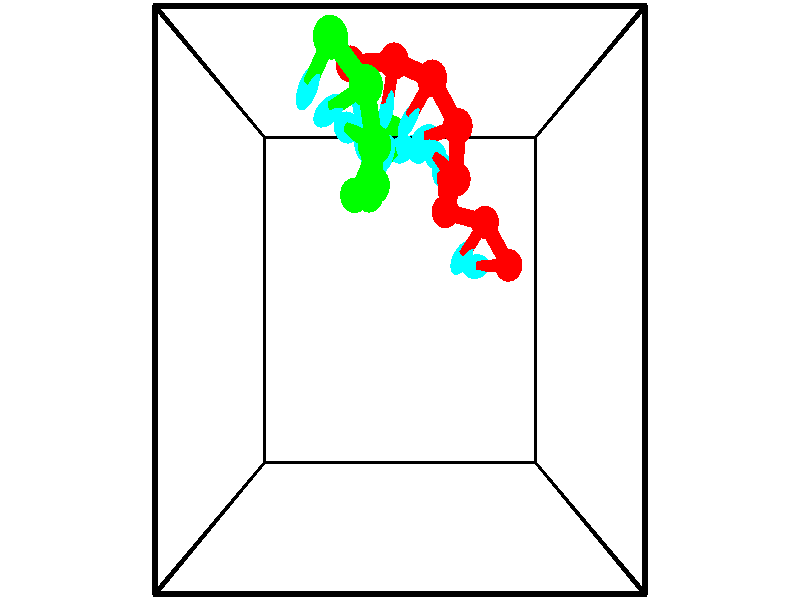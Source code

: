 // switches for output
#declare DRAW_BASES = 1; // possible values are 0, 1; only relevant for DNA ribbons
#declare DRAW_BASES_TYPE = 3; // possible values are 1, 2, 3; only relevant for DNA ribbons
#declare DRAW_FOG = 0; // set to 1 to enable fog

#include "colors.inc"

#include "transforms.inc"
background { rgb <1, 1, 1>}

#default {
   normal{
       ripples 0.25
       frequency 0.20
       turbulence 0.2
       lambda 5
   }
	finish {
		phong 0.1
		phong_size 40.
	}
}

// original window dimensions: 1024x640


// camera settings

camera {
	sky <-0, 1, 0>
	up <-0, 1, 0>
	right 1.6 * <1, 0, 0>
	location <2.5, 2.5, 11.1562>
	look_at <2.5, 2.5, 2.5>
	direction <0, 0, -8.6562>
	angle 67.0682
}


# declare cpy_camera_pos = <2.5, 2.5, 11.1562>;
# if (DRAW_FOG = 1)
fog {
	fog_type 2
	up vnormalize(cpy_camera_pos)
	color rgbt<1,1,1,0.3>
	distance 1e-5
	fog_alt 3e-3
	fog_offset 4
}
# end


// LIGHTS

# declare lum = 6;
global_settings {
	ambient_light rgb lum * <0.05, 0.05, 0.05>
	max_trace_level 15
}# declare cpy_direct_light_amount = 0.25;
light_source
{	1000 * <-1, -1, 1>,
	rgb lum * cpy_direct_light_amount
	parallel
}

light_source
{	1000 * <1, 1, -1>,
	rgb lum * cpy_direct_light_amount
	parallel
}

// strand 0

// nucleotide -1

// particle -1
sphere {
	<4.492637, 3.030493, 0.073540> 0.250000
	pigment { color rgbt <1,0,0,0> }
	no_shadow
}
cylinder {
	<4.179962, 3.031649, -0.175926>,  <3.992357, 3.032342, -0.325606>, 0.100000
	pigment { color rgbt <1,0,0,0> }
	no_shadow
}
cylinder {
	<4.179962, 3.031649, -0.175926>,  <4.492637, 3.030493, 0.073540>, 0.100000
	pigment { color rgbt <1,0,0,0> }
	no_shadow
}

// particle -1
sphere {
	<4.179962, 3.031649, -0.175926> 0.100000
	pigment { color rgbt <1,0,0,0> }
	no_shadow
}
sphere {
	0, 1
	scale<0.080000,0.200000,0.300000>
	matrix <-0.611495, 0.193092, 0.767326,
		0.122642, 0.981176, -0.149171,
		-0.781686, 0.002889, -0.623665,
		3.945456, 3.032516, -0.363026>
	pigment { color rgbt <0,1,1,0> }
	no_shadow
}
cylinder {
	<4.042655, 3.673669, 0.203111>,  <4.492637, 3.030493, 0.073540>, 0.130000
	pigment { color rgbt <1,0,0,0> }
	no_shadow
}

// nucleotide -1

// particle -1
sphere {
	<4.042655, 3.673669, 0.203111> 0.250000
	pigment { color rgbt <1,0,0,0> }
	no_shadow
}
cylinder {
	<3.816349, 3.374277, 0.064728>,  <3.680566, 3.194641, -0.018302>, 0.100000
	pigment { color rgbt <1,0,0,0> }
	no_shadow
}
cylinder {
	<3.816349, 3.374277, 0.064728>,  <4.042655, 3.673669, 0.203111>, 0.100000
	pigment { color rgbt <1,0,0,0> }
	no_shadow
}

// particle -1
sphere {
	<3.816349, 3.374277, 0.064728> 0.100000
	pigment { color rgbt <1,0,0,0> }
	no_shadow
}
sphere {
	0, 1
	scale<0.080000,0.200000,0.300000>
	matrix <-0.681213, 0.187868, 0.707569,
		-0.464608, 0.635988, -0.616164,
		-0.565763, -0.748482, -0.345958,
		3.646620, 3.149732, -0.039060>
	pigment { color rgbt <0,1,1,0> }
	no_shadow
}
cylinder {
	<3.333439, 3.853281, 0.050340>,  <4.042655, 3.673669, 0.203111>, 0.130000
	pigment { color rgbt <1,0,0,0> }
	no_shadow
}

// nucleotide -1

// particle -1
sphere {
	<3.333439, 3.853281, 0.050340> 0.250000
	pigment { color rgbt <1,0,0,0> }
	no_shadow
}
cylinder {
	<3.303612, 4.238205, -0.054270>,  <3.285715, 4.469160, -0.117036>, 0.100000
	pigment { color rgbt <1,0,0,0> }
	no_shadow
}
cylinder {
	<3.303612, 4.238205, -0.054270>,  <3.333439, 3.853281, 0.050340>, 0.100000
	pigment { color rgbt <1,0,0,0> }
	no_shadow
}

// particle -1
sphere {
	<3.303612, 4.238205, -0.054270> 0.100000
	pigment { color rgbt <1,0,0,0> }
	no_shadow
}
sphere {
	0, 1
	scale<0.080000,0.200000,0.300000>
	matrix <-0.465630, 0.198311, 0.862474,
		0.881832, 0.186088, 0.433293,
		-0.074569, 0.962312, -0.261525,
		3.281241, 4.526899, -0.132727>
	pigment { color rgbt <0,1,1,0> }
	no_shadow
}
cylinder {
	<3.474789, 4.247999, 0.675402>,  <3.333439, 3.853281, 0.050340>, 0.130000
	pigment { color rgbt <1,0,0,0> }
	no_shadow
}

// nucleotide -1

// particle -1
sphere {
	<3.474789, 4.247999, 0.675402> 0.250000
	pigment { color rgbt <1,0,0,0> }
	no_shadow
}
cylinder {
	<3.280575, 4.496779, 0.429659>,  <3.164047, 4.646047, 0.282213>, 0.100000
	pigment { color rgbt <1,0,0,0> }
	no_shadow
}
cylinder {
	<3.280575, 4.496779, 0.429659>,  <3.474789, 4.247999, 0.675402>, 0.100000
	pigment { color rgbt <1,0,0,0> }
	no_shadow
}

// particle -1
sphere {
	<3.280575, 4.496779, 0.429659> 0.100000
	pigment { color rgbt <1,0,0,0> }
	no_shadow
}
sphere {
	0, 1
	scale<0.080000,0.200000,0.300000>
	matrix <-0.623975, 0.245656, 0.741828,
		0.612300, 0.743526, 0.268807,
		-0.485535, 0.621950, -0.614357,
		3.134914, 4.683364, 0.245352>
	pigment { color rgbt <0,1,1,0> }
	no_shadow
}
cylinder {
	<3.468399, 4.929004, 1.010783>,  <3.474789, 4.247999, 0.675402>, 0.130000
	pigment { color rgbt <1,0,0,0> }
	no_shadow
}

// nucleotide -1

// particle -1
sphere {
	<3.468399, 4.929004, 1.010783> 0.250000
	pigment { color rgbt <1,0,0,0> }
	no_shadow
}
cylinder {
	<3.159019, 4.892690, 0.759853>,  <2.973392, 4.870902, 0.609296>, 0.100000
	pigment { color rgbt <1,0,0,0> }
	no_shadow
}
cylinder {
	<3.159019, 4.892690, 0.759853>,  <3.468399, 4.929004, 1.010783>, 0.100000
	pigment { color rgbt <1,0,0,0> }
	no_shadow
}

// particle -1
sphere {
	<3.159019, 4.892690, 0.759853> 0.100000
	pigment { color rgbt <1,0,0,0> }
	no_shadow
}
sphere {
	0, 1
	scale<0.080000,0.200000,0.300000>
	matrix <-0.633195, 0.155919, 0.758125,
		0.028985, 0.983589, -0.178080,
		-0.773449, -0.090785, -0.627323,
		2.926985, 4.865455, 0.571656>
	pigment { color rgbt <0,1,1,0> }
	no_shadow
}
cylinder {
	<3.032679, 5.569195, 1.120380>,  <3.468399, 4.929004, 1.010783>, 0.130000
	pigment { color rgbt <1,0,0,0> }
	no_shadow
}

// nucleotide -1

// particle -1
sphere {
	<3.032679, 5.569195, 1.120380> 0.250000
	pigment { color rgbt <1,0,0,0> }
	no_shadow
}
cylinder {
	<2.811295, 5.276390, 0.961466>,  <2.678464, 5.100706, 0.866117>, 0.100000
	pigment { color rgbt <1,0,0,0> }
	no_shadow
}
cylinder {
	<2.811295, 5.276390, 0.961466>,  <3.032679, 5.569195, 1.120380>, 0.100000
	pigment { color rgbt <1,0,0,0> }
	no_shadow
}

// particle -1
sphere {
	<2.811295, 5.276390, 0.961466> 0.100000
	pigment { color rgbt <1,0,0,0> }
	no_shadow
}
sphere {
	0, 1
	scale<0.080000,0.200000,0.300000>
	matrix <-0.772478, 0.272830, 0.573446,
		-0.311380, 0.624275, -0.716466,
		-0.553462, -0.732014, -0.397285,
		2.645256, 5.056785, 0.842280>
	pigment { color rgbt <0,1,1,0> }
	no_shadow
}
cylinder {
	<2.400642, 5.867446, 0.939590>,  <3.032679, 5.569195, 1.120380>, 0.130000
	pigment { color rgbt <1,0,0,0> }
	no_shadow
}

// nucleotide -1

// particle -1
sphere {
	<2.400642, 5.867446, 0.939590> 0.250000
	pigment { color rgbt <1,0,0,0> }
	no_shadow
}
cylinder {
	<2.325737, 5.474677, 0.950609>,  <2.280794, 5.239016, 0.957221>, 0.100000
	pigment { color rgbt <1,0,0,0> }
	no_shadow
}
cylinder {
	<2.325737, 5.474677, 0.950609>,  <2.400642, 5.867446, 0.939590>, 0.100000
	pigment { color rgbt <1,0,0,0> }
	no_shadow
}

// particle -1
sphere {
	<2.325737, 5.474677, 0.950609> 0.100000
	pigment { color rgbt <1,0,0,0> }
	no_shadow
}
sphere {
	0, 1
	scale<0.080000,0.200000,0.300000>
	matrix <-0.830042, 0.173170, 0.530135,
		-0.525322, 0.076407, -0.847466,
		-0.187262, -0.981924, 0.027549,
		2.269558, 5.180100, 0.958874>
	pigment { color rgbt <0,1,1,0> }
	no_shadow
}
cylinder {
	<1.660244, 5.831637, 0.921180>,  <2.400642, 5.867446, 0.939590>, 0.130000
	pigment { color rgbt <1,0,0,0> }
	no_shadow
}

// nucleotide -1

// particle -1
sphere {
	<1.660244, 5.831637, 0.921180> 0.250000
	pigment { color rgbt <1,0,0,0> }
	no_shadow
}
cylinder {
	<1.767658, 5.467781, 1.047951>,  <1.832107, 5.249467, 1.124013>, 0.100000
	pigment { color rgbt <1,0,0,0> }
	no_shadow
}
cylinder {
	<1.767658, 5.467781, 1.047951>,  <1.660244, 5.831637, 0.921180>, 0.100000
	pigment { color rgbt <1,0,0,0> }
	no_shadow
}

// particle -1
sphere {
	<1.767658, 5.467781, 1.047951> 0.100000
	pigment { color rgbt <1,0,0,0> }
	no_shadow
}
sphere {
	0, 1
	scale<0.080000,0.200000,0.300000>
	matrix <-0.783887, -0.015149, 0.620718,
		-0.559830, -0.415120, -0.717123,
		0.268536, -0.909640, 0.316927,
		1.848219, 5.194889, 1.143029>
	pigment { color rgbt <0,1,1,0> }
	no_shadow
}
// strand 1

// nucleotide -1

// particle -1
sphere {
	<1.509869, 5.620630, 2.548868> 0.250000
	pigment { color rgbt <0,1,0,0> }
	no_shadow
}
cylinder {
	<1.297714, 5.326969, 2.379299>,  <1.170422, 5.150773, 2.277558>, 0.100000
	pigment { color rgbt <0,1,0,0> }
	no_shadow
}
cylinder {
	<1.297714, 5.326969, 2.379299>,  <1.509869, 5.620630, 2.548868>, 0.100000
	pigment { color rgbt <0,1,0,0> }
	no_shadow
}

// particle -1
sphere {
	<1.297714, 5.326969, 2.379299> 0.100000
	pigment { color rgbt <0,1,0,0> }
	no_shadow
}
sphere {
	0, 1
	scale<0.080000,0.200000,0.300000>
	matrix <0.675242, -0.063495, -0.734859,
		0.512582, -0.676009, 0.529407,
		-0.530385, -0.734153, -0.423923,
		1.138599, 5.106723, 2.252122>
	pigment { color rgbt <0,1,1,0> }
	no_shadow
}
cylinder {
	<1.998779, 5.118340, 2.312464>,  <1.509869, 5.620630, 2.548868>, 0.130000
	pigment { color rgbt <0,1,0,0> }
	no_shadow
}

// nucleotide -1

// particle -1
sphere {
	<1.998779, 5.118340, 2.312464> 0.250000
	pigment { color rgbt <0,1,0,0> }
	no_shadow
}
cylinder {
	<1.667755, 4.991356, 2.127266>,  <1.469141, 4.915165, 2.016147>, 0.100000
	pigment { color rgbt <0,1,0,0> }
	no_shadow
}
cylinder {
	<1.667755, 4.991356, 2.127266>,  <1.998779, 5.118340, 2.312464>, 0.100000
	pigment { color rgbt <0,1,0,0> }
	no_shadow
}

// particle -1
sphere {
	<1.667755, 4.991356, 2.127266> 0.100000
	pigment { color rgbt <0,1,0,0> }
	no_shadow
}
sphere {
	0, 1
	scale<0.080000,0.200000,0.300000>
	matrix <0.540589, -0.228284, -0.809722,
		0.151360, -0.920383, 0.360534,
		-0.827559, -0.317460, -0.462996,
		1.419487, 4.896118, 1.988367>
	pigment { color rgbt <0,1,1,0> }
	no_shadow
}
cylinder {
	<2.119422, 4.431808, 2.129842>,  <1.998779, 5.118340, 2.312464>, 0.130000
	pigment { color rgbt <0,1,0,0> }
	no_shadow
}

// nucleotide -1

// particle -1
sphere {
	<2.119422, 4.431808, 2.129842> 0.250000
	pigment { color rgbt <0,1,0,0> }
	no_shadow
}
cylinder {
	<1.859825, 4.614733, 1.886639>,  <1.704067, 4.724488, 1.740717>, 0.100000
	pigment { color rgbt <0,1,0,0> }
	no_shadow
}
cylinder {
	<1.859825, 4.614733, 1.886639>,  <2.119422, 4.431808, 2.129842>, 0.100000
	pigment { color rgbt <0,1,0,0> }
	no_shadow
}

// particle -1
sphere {
	<1.859825, 4.614733, 1.886639> 0.100000
	pigment { color rgbt <0,1,0,0> }
	no_shadow
}
sphere {
	0, 1
	scale<0.080000,0.200000,0.300000>
	matrix <0.624276, -0.136674, -0.769155,
		-0.434843, -0.878741, -0.196788,
		-0.648993, 0.457312, -0.608009,
		1.665127, 4.751926, 1.704236>
	pigment { color rgbt <0,1,1,0> }
	no_shadow
}
cylinder {
	<2.088703, 4.021137, 1.548999>,  <2.119422, 4.431808, 2.129842>, 0.130000
	pigment { color rgbt <0,1,0,0> }
	no_shadow
}

// nucleotide -1

// particle -1
sphere {
	<2.088703, 4.021137, 1.548999> 0.250000
	pigment { color rgbt <0,1,0,0> }
	no_shadow
}
cylinder {
	<1.984795, 4.379168, 1.404026>,  <1.922450, 4.593986, 1.317042>, 0.100000
	pigment { color rgbt <0,1,0,0> }
	no_shadow
}
cylinder {
	<1.984795, 4.379168, 1.404026>,  <2.088703, 4.021137, 1.548999>, 0.100000
	pigment { color rgbt <0,1,0,0> }
	no_shadow
}

// particle -1
sphere {
	<1.984795, 4.379168, 1.404026> 0.100000
	pigment { color rgbt <0,1,0,0> }
	no_shadow
}
sphere {
	0, 1
	scale<0.080000,0.200000,0.300000>
	matrix <0.675200, -0.099968, -0.730829,
		-0.690380, -0.434561, -0.578387,
		-0.259770, 0.895077, -0.362432,
		1.906864, 4.647691, 1.295297>
	pigment { color rgbt <0,1,1,0> }
	no_shadow
}
cylinder {
	<1.726010, 3.991855, 0.832068>,  <2.088703, 4.021137, 1.548999>, 0.130000
	pigment { color rgbt <0,1,0,0> }
	no_shadow
}

// nucleotide -1

// particle -1
sphere {
	<1.726010, 3.991855, 0.832068> 0.250000
	pigment { color rgbt <0,1,0,0> }
	no_shadow
}
cylinder {
	<1.906372, 4.345867, 0.878380>,  <2.014589, 4.558274, 0.906167>, 0.100000
	pigment { color rgbt <0,1,0,0> }
	no_shadow
}
cylinder {
	<1.906372, 4.345867, 0.878380>,  <1.726010, 3.991855, 0.832068>, 0.100000
	pigment { color rgbt <0,1,0,0> }
	no_shadow
}

// particle -1
sphere {
	<1.906372, 4.345867, 0.878380> 0.100000
	pigment { color rgbt <0,1,0,0> }
	no_shadow
}
sphere {
	0, 1
	scale<0.080000,0.200000,0.300000>
	matrix <0.522536, -0.156579, -0.838116,
		-0.723630, 0.438411, -0.533063,
		0.450906, 0.885031, 0.115780,
		2.041644, 4.611376, 0.913114>
	pigment { color rgbt <0,1,1,0> }
	no_shadow
}
cylinder {
	<1.943332, 4.069173, 0.247869>,  <1.726010, 3.991855, 0.832068>, 0.130000
	pigment { color rgbt <0,1,0,0> }
	no_shadow
}

// nucleotide -1

// particle -1
sphere {
	<1.943332, 4.069173, 0.247869> 0.250000
	pigment { color rgbt <0,1,0,0> }
	no_shadow
}
cylinder {
	<2.107452, 4.392677, 0.416420>,  <2.205925, 4.586780, 0.517550>, 0.100000
	pigment { color rgbt <0,1,0,0> }
	no_shadow
}
cylinder {
	<2.107452, 4.392677, 0.416420>,  <1.943332, 4.069173, 0.247869>, 0.100000
	pigment { color rgbt <0,1,0,0> }
	no_shadow
}

// particle -1
sphere {
	<2.107452, 4.392677, 0.416420> 0.100000
	pigment { color rgbt <0,1,0,0> }
	no_shadow
}
sphere {
	0, 1
	scale<0.080000,0.200000,0.300000>
	matrix <0.659853, 0.055656, -0.749331,
		-0.629482, 0.585497, -0.510828,
		0.410300, 0.808762, 0.421377,
		2.230542, 4.635306, 0.542833>
	pigment { color rgbt <0,1,1,0> }
	no_shadow
}
cylinder {
	<2.012265, 4.631302, -0.230767>,  <1.943332, 4.069173, 0.247869>, 0.130000
	pigment { color rgbt <0,1,0,0> }
	no_shadow
}

// nucleotide -1

// particle -1
sphere {
	<2.012265, 4.631302, -0.230767> 0.250000
	pigment { color rgbt <0,1,0,0> }
	no_shadow
}
cylinder {
	<2.307587, 4.712729, 0.026440>,  <2.484779, 4.761585, 0.180763>, 0.100000
	pigment { color rgbt <0,1,0,0> }
	no_shadow
}
cylinder {
	<2.307587, 4.712729, 0.026440>,  <2.012265, 4.631302, -0.230767>, 0.100000
	pigment { color rgbt <0,1,0,0> }
	no_shadow
}

// particle -1
sphere {
	<2.307587, 4.712729, 0.026440> 0.100000
	pigment { color rgbt <0,1,0,0> }
	no_shadow
}
sphere {
	0, 1
	scale<0.080000,0.200000,0.300000>
	matrix <0.580420, 0.293840, -0.759455,
		-0.343543, 0.933927, 0.098788,
		0.738303, 0.203567, 0.643016,
		2.529078, 4.773798, 0.219344>
	pigment { color rgbt <0,1,1,0> }
	no_shadow
}
cylinder {
	<2.349977, 5.226548, -0.553682>,  <2.012265, 4.631302, -0.230767>, 0.130000
	pigment { color rgbt <0,1,0,0> }
	no_shadow
}

// nucleotide -1

// particle -1
sphere {
	<2.349977, 5.226548, -0.553682> 0.250000
	pigment { color rgbt <0,1,0,0> }
	no_shadow
}
cylinder {
	<2.599297, 5.011147, -0.326874>,  <2.748888, 4.881906, -0.190789>, 0.100000
	pigment { color rgbt <0,1,0,0> }
	no_shadow
}
cylinder {
	<2.599297, 5.011147, -0.326874>,  <2.349977, 5.226548, -0.553682>, 0.100000
	pigment { color rgbt <0,1,0,0> }
	no_shadow
}

// particle -1
sphere {
	<2.599297, 5.011147, -0.326874> 0.100000
	pigment { color rgbt <0,1,0,0> }
	no_shadow
}
sphere {
	0, 1
	scale<0.080000,0.200000,0.300000>
	matrix <0.737238, 0.162901, -0.655701,
		0.260729, 0.826727, 0.498541,
		0.623298, -0.538504, 0.567021,
		2.786286, 4.849596, -0.156767>
	pigment { color rgbt <0,1,1,0> }
	no_shadow
}
// box output
cylinder {
	<0.000000, 0.000000, 0.000000>,  <5.000000, 0.000000, 0.000000>, 0.025000
	pigment { color rgbt <0,0,0,0> }
	no_shadow
}
cylinder {
	<0.000000, 0.000000, 0.000000>,  <0.000000, 5.000000, 0.000000>, 0.025000
	pigment { color rgbt <0,0,0,0> }
	no_shadow
}
cylinder {
	<0.000000, 0.000000, 0.000000>,  <0.000000, 0.000000, 5.000000>, 0.025000
	pigment { color rgbt <0,0,0,0> }
	no_shadow
}
cylinder {
	<5.000000, 5.000000, 5.000000>,  <0.000000, 5.000000, 5.000000>, 0.025000
	pigment { color rgbt <0,0,0,0> }
	no_shadow
}
cylinder {
	<5.000000, 5.000000, 5.000000>,  <5.000000, 0.000000, 5.000000>, 0.025000
	pigment { color rgbt <0,0,0,0> }
	no_shadow
}
cylinder {
	<5.000000, 5.000000, 5.000000>,  <5.000000, 5.000000, 0.000000>, 0.025000
	pigment { color rgbt <0,0,0,0> }
	no_shadow
}
cylinder {
	<0.000000, 0.000000, 5.000000>,  <0.000000, 5.000000, 5.000000>, 0.025000
	pigment { color rgbt <0,0,0,0> }
	no_shadow
}
cylinder {
	<0.000000, 0.000000, 5.000000>,  <5.000000, 0.000000, 5.000000>, 0.025000
	pigment { color rgbt <0,0,0,0> }
	no_shadow
}
cylinder {
	<5.000000, 5.000000, 0.000000>,  <0.000000, 5.000000, 0.000000>, 0.025000
	pigment { color rgbt <0,0,0,0> }
	no_shadow
}
cylinder {
	<5.000000, 5.000000, 0.000000>,  <5.000000, 0.000000, 0.000000>, 0.025000
	pigment { color rgbt <0,0,0,0> }
	no_shadow
}
cylinder {
	<5.000000, 0.000000, 5.000000>,  <5.000000, 0.000000, 0.000000>, 0.025000
	pigment { color rgbt <0,0,0,0> }
	no_shadow
}
cylinder {
	<0.000000, 5.000000, 0.000000>,  <0.000000, 5.000000, 5.000000>, 0.025000
	pigment { color rgbt <0,0,0,0> }
	no_shadow
}
// end of box output
